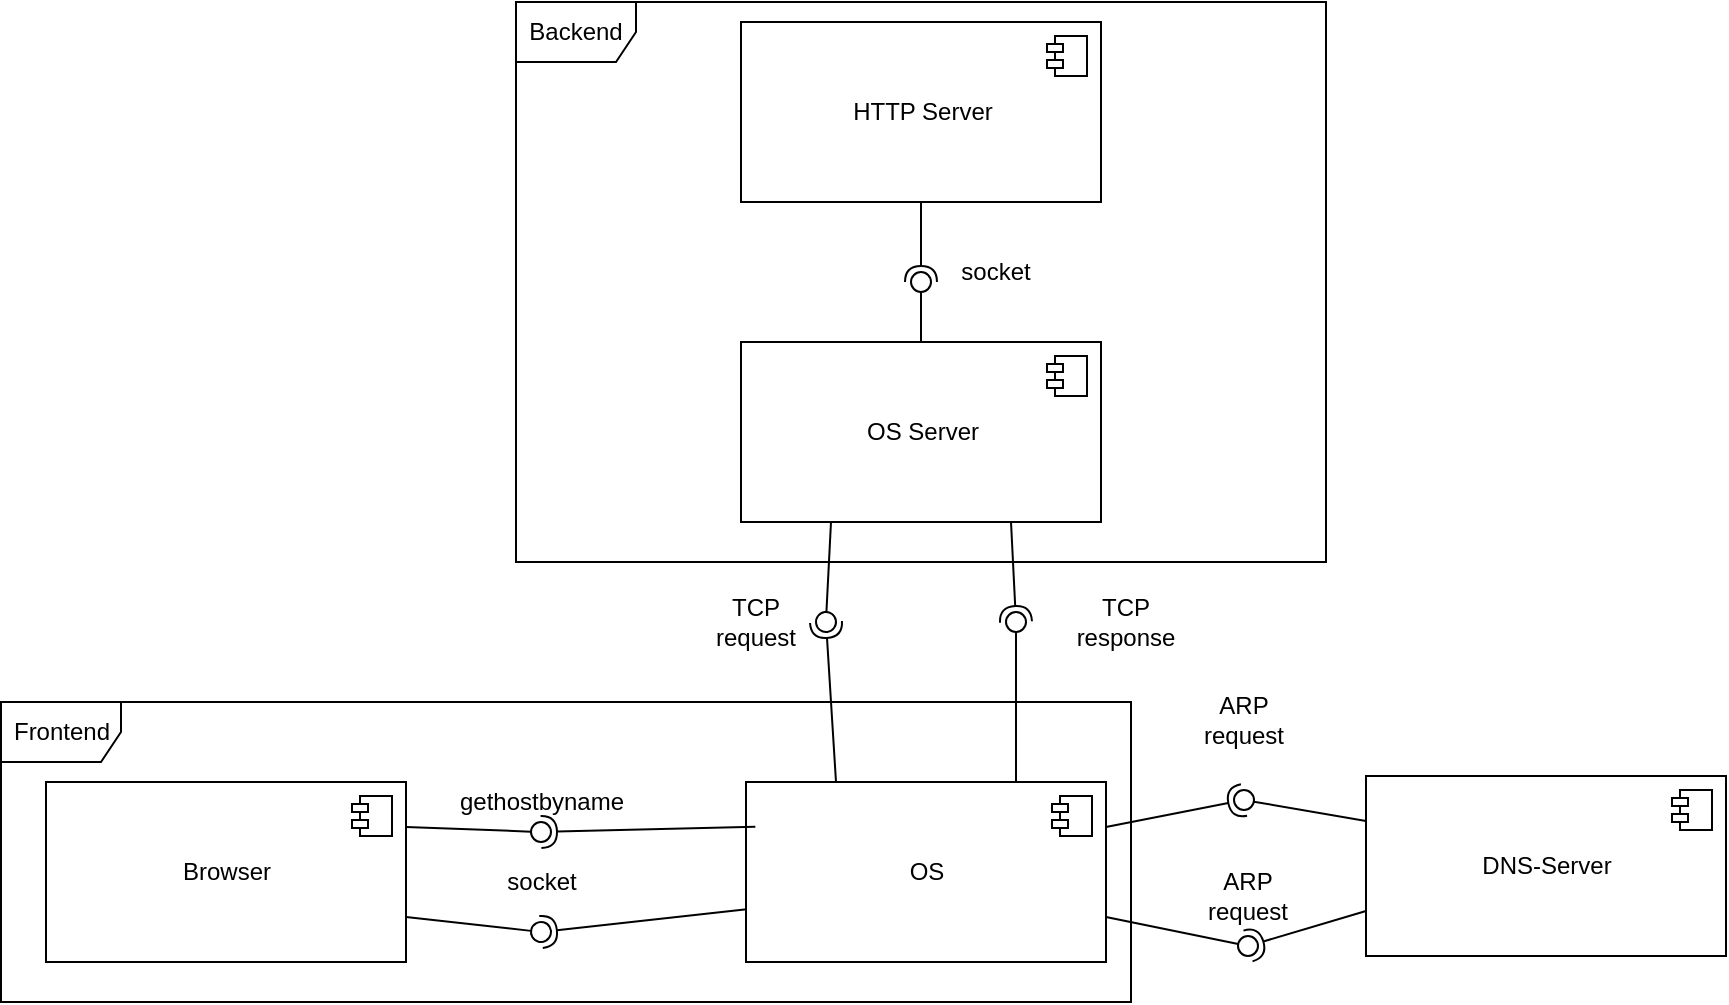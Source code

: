 <mxfile version="12.4.3" pages="1"><diagram id="lGfGVxZD-XZcC6rVmcMh" name="Page-1"><mxGraphModel dx="2325" dy="2272" grid="1" gridSize="10" guides="1" tooltips="1" connect="1" arrows="1" fold="1" page="1" pageScale="1" pageWidth="827" pageHeight="1169" background="#ffffff" math="0" shadow="0"><root><mxCell id="0"/><mxCell id="1" parent="0"/><mxCell id="KwtQFXJYB2qLw7kajxyy-1" value="DNS-Server" style="html=1;" vertex="1" parent="1"><mxGeometry x="670" y="937" width="180" height="90" as="geometry"/></mxCell><mxCell id="KwtQFXJYB2qLw7kajxyy-2" value="" style="shape=component;jettyWidth=8;jettyHeight=4;" vertex="1" parent="KwtQFXJYB2qLw7kajxyy-1"><mxGeometry x="1" width="20" height="20" relative="1" as="geometry"><mxPoint x="-27" y="7" as="offset"/></mxGeometry></mxCell><mxCell id="KwtQFXJYB2qLw7kajxyy-3" value="Frontend" style="shape=umlFrame;whiteSpace=wrap;html=1;" vertex="1" parent="1"><mxGeometry x="-12.5" y="900" width="565" height="150" as="geometry"/></mxCell><mxCell id="KwtQFXJYB2qLw7kajxyy-4" value="OS" style="html=1;" vertex="1" parent="1"><mxGeometry x="360" y="940" width="180" height="90" as="geometry"/></mxCell><mxCell id="KwtQFXJYB2qLw7kajxyy-5" value="" style="shape=component;jettyWidth=8;jettyHeight=4;" vertex="1" parent="KwtQFXJYB2qLw7kajxyy-4"><mxGeometry x="1" width="20" height="20" relative="1" as="geometry"><mxPoint x="-27" y="7" as="offset"/></mxGeometry></mxCell><mxCell id="KwtQFXJYB2qLw7kajxyy-6" value="Browser" style="html=1;" vertex="1" parent="1"><mxGeometry x="10" y="940" width="180" height="90" as="geometry"/></mxCell><mxCell id="KwtQFXJYB2qLw7kajxyy-7" value="" style="shape=component;jettyWidth=8;jettyHeight=4;" vertex="1" parent="KwtQFXJYB2qLw7kajxyy-6"><mxGeometry x="1" width="20" height="20" relative="1" as="geometry"><mxPoint x="-27" y="7" as="offset"/></mxGeometry></mxCell><mxCell id="KwtQFXJYB2qLw7kajxyy-8" value="" style="rounded=0;orthogonalLoop=1;jettySize=auto;html=1;endArrow=none;endFill=0;exitX=1;exitY=0.25;exitDx=0;exitDy=0;" edge="1" parent="1" source="KwtQFXJYB2qLw7kajxyy-6" target="KwtQFXJYB2qLw7kajxyy-10"><mxGeometry relative="1" as="geometry"><mxPoint x="360" y="965" as="sourcePoint"/></mxGeometry></mxCell><mxCell id="KwtQFXJYB2qLw7kajxyy-9" value="" style="rounded=0;orthogonalLoop=1;jettySize=auto;html=1;endArrow=halfCircle;endFill=0;entryX=0.5;entryY=0.5;entryDx=0;entryDy=0;endSize=6;strokeWidth=1;exitX=0.026;exitY=0.248;exitDx=0;exitDy=0;exitPerimeter=0;" edge="1" parent="1" source="KwtQFXJYB2qLw7kajxyy-4" target="KwtQFXJYB2qLw7kajxyy-10"><mxGeometry relative="1" as="geometry"><mxPoint x="277.5" y="965" as="sourcePoint"/><Array as="points"/></mxGeometry></mxCell><mxCell id="KwtQFXJYB2qLw7kajxyy-10" value="" style="ellipse;whiteSpace=wrap;html=1;fontFamily=Helvetica;fontSize=12;fontColor=#000000;align=center;strokeColor=#000000;fillColor=#ffffff;points=[];aspect=fixed;resizable=0;" vertex="1" parent="1"><mxGeometry x="252.5" y="960" width="10" height="10" as="geometry"/></mxCell><mxCell id="KwtQFXJYB2qLw7kajxyy-11" value="" style="rounded=0;orthogonalLoop=1;jettySize=auto;html=1;endArrow=none;endFill=0;exitX=1;exitY=0.75;exitDx=0;exitDy=0;" edge="1" parent="1" source="KwtQFXJYB2qLw7kajxyy-6" target="KwtQFXJYB2qLw7kajxyy-13"><mxGeometry relative="1" as="geometry"><mxPoint x="237.5" y="1005" as="sourcePoint"/></mxGeometry></mxCell><mxCell id="KwtQFXJYB2qLw7kajxyy-12" value="" style="rounded=0;orthogonalLoop=1;jettySize=auto;html=1;endArrow=halfCircle;endFill=0;entryX=0.5;entryY=0.5;entryDx=0;entryDy=0;endSize=6;strokeWidth=1;exitX=0.002;exitY=0.707;exitDx=0;exitDy=0;exitPerimeter=0;" edge="1" parent="1" source="KwtQFXJYB2qLw7kajxyy-4" target="KwtQFXJYB2qLw7kajxyy-13"><mxGeometry relative="1" as="geometry"><mxPoint x="190" y="1005" as="sourcePoint"/><Array as="points"/></mxGeometry></mxCell><mxCell id="KwtQFXJYB2qLw7kajxyy-13" value="" style="ellipse;whiteSpace=wrap;html=1;fontFamily=Helvetica;fontSize=12;fontColor=#000000;align=center;strokeColor=#000000;fillColor=#ffffff;points=[];aspect=fixed;resizable=0;rotation=105;" vertex="1" parent="1"><mxGeometry x="252.5" y="1010" width="10" height="10" as="geometry"/></mxCell><mxCell id="KwtQFXJYB2qLw7kajxyy-14" value="gethostbyname" style="text;html=1;strokeColor=none;fillColor=none;align=center;verticalAlign=middle;whiteSpace=wrap;rounded=0;" vertex="1" parent="1"><mxGeometry x="237.5" y="940" width="40" height="20" as="geometry"/></mxCell><mxCell id="KwtQFXJYB2qLw7kajxyy-15" value="socket" style="text;html=1;strokeColor=none;fillColor=none;align=center;verticalAlign=middle;whiteSpace=wrap;rounded=0;" vertex="1" parent="1"><mxGeometry x="237.5" y="980" width="40" height="20" as="geometry"/></mxCell><mxCell id="KwtQFXJYB2qLw7kajxyy-16" value="" style="rounded=0;orthogonalLoop=1;jettySize=auto;html=1;endArrow=none;endFill=0;exitX=1;exitY=0.75;exitDx=0;exitDy=0;" edge="1" parent="1" target="KwtQFXJYB2qLw7kajxyy-18" source="KwtQFXJYB2qLw7kajxyy-4"><mxGeometry relative="1" as="geometry"><mxPoint x="580" y="1022.5" as="sourcePoint"/></mxGeometry></mxCell><mxCell id="KwtQFXJYB2qLw7kajxyy-17" value="" style="rounded=0;orthogonalLoop=1;jettySize=auto;html=1;endArrow=halfCircle;endFill=0;entryX=0.5;entryY=0.5;entryDx=0;entryDy=0;endSize=6;strokeWidth=1;exitX=0;exitY=0.75;exitDx=0;exitDy=0;" edge="1" parent="1" target="KwtQFXJYB2qLw7kajxyy-18" source="KwtQFXJYB2qLw7kajxyy-1"><mxGeometry relative="1" as="geometry"><mxPoint x="710" y="1022.5" as="sourcePoint"/></mxGeometry></mxCell><mxCell id="KwtQFXJYB2qLw7kajxyy-18" value="" style="ellipse;whiteSpace=wrap;html=1;fontFamily=Helvetica;fontSize=12;fontColor=#000000;align=center;strokeColor=#000000;fillColor=#ffffff;points=[];aspect=fixed;resizable=0;" vertex="1" parent="1"><mxGeometry x="606" y="1017" width="10" height="10" as="geometry"/></mxCell><mxCell id="KwtQFXJYB2qLw7kajxyy-19" value="" style="rounded=0;orthogonalLoop=1;jettySize=auto;html=1;endArrow=none;endFill=0;exitX=0;exitY=0.25;exitDx=0;exitDy=0;" edge="1" parent="1" target="KwtQFXJYB2qLw7kajxyy-21" source="KwtQFXJYB2qLw7kajxyy-1"><mxGeometry relative="1" as="geometry"><mxPoint x="710" y="932.5" as="sourcePoint"/></mxGeometry></mxCell><mxCell id="KwtQFXJYB2qLw7kajxyy-20" value="" style="rounded=0;orthogonalLoop=1;jettySize=auto;html=1;endArrow=halfCircle;endFill=0;entryX=0.5;entryY=0.5;entryDx=0;entryDy=0;endSize=6;strokeWidth=1;exitX=1;exitY=0.25;exitDx=0;exitDy=0;" edge="1" parent="1" target="KwtQFXJYB2qLw7kajxyy-21" source="KwtQFXJYB2qLw7kajxyy-4"><mxGeometry relative="1" as="geometry"><mxPoint x="580" y="932.5" as="sourcePoint"/></mxGeometry></mxCell><mxCell id="KwtQFXJYB2qLw7kajxyy-21" value="" style="ellipse;whiteSpace=wrap;html=1;fontFamily=Helvetica;fontSize=12;fontColor=#000000;align=center;strokeColor=#000000;fillColor=#ffffff;points=[];aspect=fixed;resizable=0;" vertex="1" parent="1"><mxGeometry x="604" y="944" width="10" height="10" as="geometry"/></mxCell><mxCell id="KwtQFXJYB2qLw7kajxyy-22" value="ARP request" style="text;html=1;strokeColor=none;fillColor=none;align=center;verticalAlign=middle;whiteSpace=wrap;rounded=0;" vertex="1" parent="1"><mxGeometry x="591" y="987" width="40" height="20" as="geometry"/></mxCell><mxCell id="KwtQFXJYB2qLw7kajxyy-23" value="ARP request" style="text;html=1;strokeColor=none;fillColor=none;align=center;verticalAlign=middle;whiteSpace=wrap;rounded=0;" vertex="1" parent="1"><mxGeometry x="589" y="899" width="40" height="20" as="geometry"/></mxCell><mxCell id="KwtQFXJYB2qLw7kajxyy-24" value="Backend" style="shape=umlFrame;whiteSpace=wrap;html=1;" vertex="1" parent="1"><mxGeometry x="245" y="550" width="405" height="280" as="geometry"/></mxCell><mxCell id="KwtQFXJYB2qLw7kajxyy-25" value="OS Server" style="html=1;" vertex="1" parent="1"><mxGeometry x="357.5" y="720" width="180" height="90" as="geometry"/></mxCell><mxCell id="KwtQFXJYB2qLw7kajxyy-26" value="" style="shape=component;jettyWidth=8;jettyHeight=4;" vertex="1" parent="KwtQFXJYB2qLw7kajxyy-25"><mxGeometry x="1" width="20" height="20" relative="1" as="geometry"><mxPoint x="-27" y="7" as="offset"/></mxGeometry></mxCell><mxCell id="KwtQFXJYB2qLw7kajxyy-27" value="HTTP Server" style="html=1;" vertex="1" parent="1"><mxGeometry x="357.5" y="560" width="180" height="90" as="geometry"/></mxCell><mxCell id="KwtQFXJYB2qLw7kajxyy-28" value="" style="shape=component;jettyWidth=8;jettyHeight=4;" vertex="1" parent="KwtQFXJYB2qLw7kajxyy-27"><mxGeometry x="1" width="20" height="20" relative="1" as="geometry"><mxPoint x="-27" y="7" as="offset"/></mxGeometry></mxCell><mxCell id="KwtQFXJYB2qLw7kajxyy-29" value="" style="rounded=0;orthogonalLoop=1;jettySize=auto;html=1;endArrow=none;endFill=0;exitX=0.5;exitY=0;exitDx=0;exitDy=0;" edge="1" parent="1" source="KwtQFXJYB2qLw7kajxyy-25" target="KwtQFXJYB2qLw7kajxyy-31"><mxGeometry relative="1" as="geometry"><mxPoint x="52.5" y="575" as="sourcePoint"/></mxGeometry></mxCell><mxCell id="KwtQFXJYB2qLw7kajxyy-30" value="" style="rounded=0;orthogonalLoop=1;jettySize=auto;html=1;endArrow=halfCircle;endFill=0;entryX=0.5;entryY=0.5;entryDx=0;entryDy=0;endSize=6;strokeWidth=1;exitX=0.5;exitY=1;exitDx=0;exitDy=0;" edge="1" parent="1" source="KwtQFXJYB2qLw7kajxyy-27" target="KwtQFXJYB2qLw7kajxyy-31"><mxGeometry relative="1" as="geometry"><mxPoint x="92.5" y="575" as="sourcePoint"/></mxGeometry></mxCell><mxCell id="KwtQFXJYB2qLw7kajxyy-31" value="" style="ellipse;whiteSpace=wrap;html=1;fontFamily=Helvetica;fontSize=12;fontColor=#000000;align=center;strokeColor=#000000;fillColor=#ffffff;points=[];aspect=fixed;resizable=0;" vertex="1" parent="1"><mxGeometry x="442.5" y="685" width="10" height="10" as="geometry"/></mxCell><mxCell id="KwtQFXJYB2qLw7kajxyy-32" value="socket" style="text;html=1;strokeColor=none;fillColor=none;align=center;verticalAlign=middle;whiteSpace=wrap;rounded=0;" vertex="1" parent="1"><mxGeometry x="465" y="675" width="40" height="20" as="geometry"/></mxCell><mxCell id="KwtQFXJYB2qLw7kajxyy-34" value="" style="rounded=0;orthogonalLoop=1;jettySize=auto;html=1;endArrow=none;endFill=0;exitX=0.25;exitY=1;exitDx=0;exitDy=0;" edge="1" parent="1" target="KwtQFXJYB2qLw7kajxyy-36" source="KwtQFXJYB2qLw7kajxyy-25"><mxGeometry relative="1" as="geometry"><mxPoint x="385" y="740" as="sourcePoint"/></mxGeometry></mxCell><mxCell id="KwtQFXJYB2qLw7kajxyy-35" value="" style="rounded=0;orthogonalLoop=1;jettySize=auto;html=1;endArrow=halfCircle;endFill=0;entryX=0.5;entryY=0.5;entryDx=0;entryDy=0;endSize=6;strokeWidth=1;exitX=0.25;exitY=0;exitDx=0;exitDy=0;" edge="1" parent="1" target="KwtQFXJYB2qLw7kajxyy-36" source="KwtQFXJYB2qLw7kajxyy-4"><mxGeometry relative="1" as="geometry"><mxPoint x="400" y="870" as="sourcePoint"/></mxGeometry></mxCell><mxCell id="KwtQFXJYB2qLw7kajxyy-36" value="" style="ellipse;whiteSpace=wrap;html=1;fontFamily=Helvetica;fontSize=12;fontColor=#000000;align=center;strokeColor=#000000;fillColor=#ffffff;points=[];aspect=fixed;resizable=0;direction=south;rotation=-98;" vertex="1" parent="1"><mxGeometry x="395" y="855" width="10" height="10" as="geometry"/></mxCell><mxCell id="KwtQFXJYB2qLw7kajxyy-37" value="" style="rounded=0;orthogonalLoop=1;jettySize=auto;html=1;endArrow=none;endFill=0;exitX=0.75;exitY=0;exitDx=0;exitDy=0;" edge="1" parent="1" target="KwtQFXJYB2qLw7kajxyy-39" source="KwtQFXJYB2qLw7kajxyy-4"><mxGeometry relative="1" as="geometry"><mxPoint x="487" y="870" as="sourcePoint"/></mxGeometry></mxCell><mxCell id="KwtQFXJYB2qLw7kajxyy-38" value="" style="rounded=0;orthogonalLoop=1;jettySize=auto;html=1;endArrow=halfCircle;endFill=0;entryX=0.5;entryY=0.5;entryDx=0;entryDy=0;endSize=6;strokeWidth=1;exitX=0.75;exitY=1;exitDx=0;exitDy=0;" edge="1" parent="1" target="KwtQFXJYB2qLw7kajxyy-39" source="KwtQFXJYB2qLw7kajxyy-25"><mxGeometry relative="1" as="geometry"><mxPoint x="485" y="750" as="sourcePoint"/></mxGeometry></mxCell><mxCell id="KwtQFXJYB2qLw7kajxyy-39" value="" style="ellipse;whiteSpace=wrap;html=1;fontFamily=Helvetica;fontSize=12;fontColor=#000000;align=center;strokeColor=#000000;fillColor=#ffffff;points=[];aspect=fixed;resizable=0;" vertex="1" parent="1"><mxGeometry x="490" y="855" width="10" height="10" as="geometry"/></mxCell><mxCell id="KwtQFXJYB2qLw7kajxyy-40" value="&lt;div&gt;TCP&lt;/div&gt;&lt;div&gt;request&lt;br&gt;&lt;/div&gt;" style="text;html=1;strokeColor=none;fillColor=none;align=center;verticalAlign=middle;whiteSpace=wrap;rounded=0;" vertex="1" parent="1"><mxGeometry x="345" y="850" width="40" height="20" as="geometry"/></mxCell><mxCell id="KwtQFXJYB2qLw7kajxyy-41" value="&lt;div&gt;TCP&lt;/div&gt;&lt;div&gt;response&lt;br&gt;&lt;/div&gt;" style="text;html=1;strokeColor=none;fillColor=none;align=center;verticalAlign=middle;whiteSpace=wrap;rounded=0;" vertex="1" parent="1"><mxGeometry x="530" y="850" width="40" height="20" as="geometry"/></mxCell></root></mxGraphModel></diagram></mxfile>